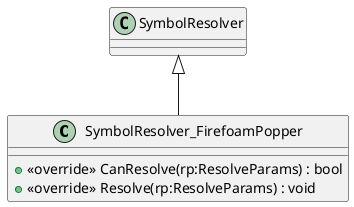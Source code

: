 @startuml
class SymbolResolver_FirefoamPopper {
    + <<override>> CanResolve(rp:ResolveParams) : bool
    + <<override>> Resolve(rp:ResolveParams) : void
}
SymbolResolver <|-- SymbolResolver_FirefoamPopper
@enduml
